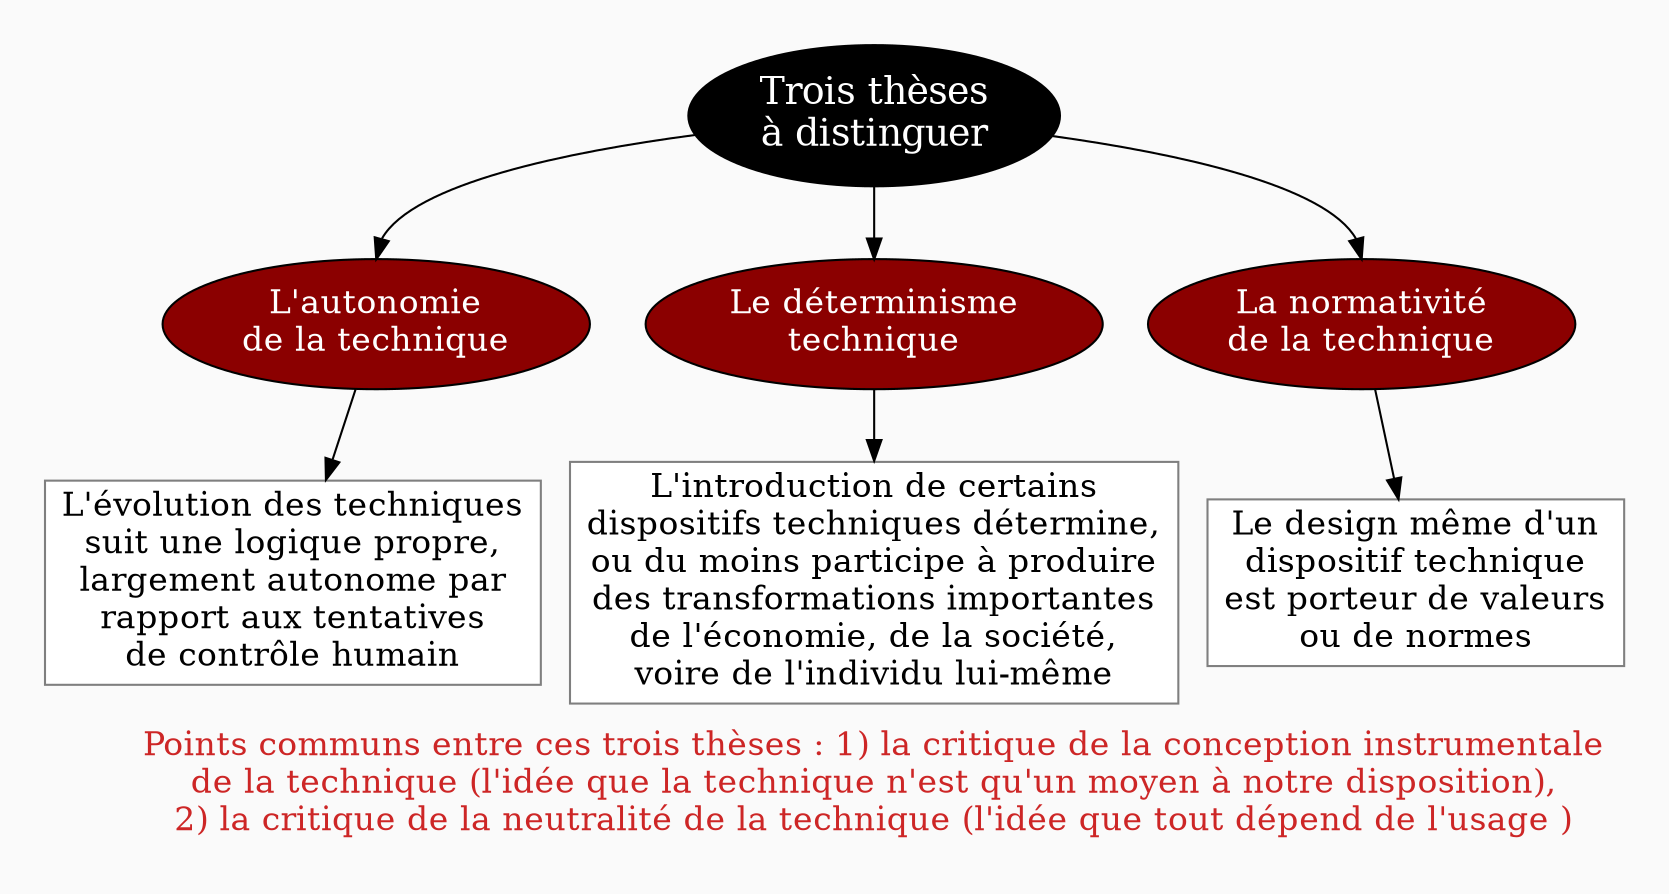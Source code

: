 digraph G {
// Template : diagram
// Usage : cours sur la technique

//rankdir=LR
splines=true
//splines=curved
bgcolor=grey98
pad=0.3
style=filled
edge[minlen=4]
ranksep=0.1
nodesep=0.2 // valeur à changer ?

// NIVEAU 1
node[style=filled; fillcolor=12 ; fontcolor=white ; fontsize=18]
// a1[label=""]
a1[label="Trois thèses
à distinguer"]


// NIVEAU 2
node[style=filled;fillcolor=red4;fontcolor=white; fontsize=16]
// b1[label=""]
a1->{
b1[label="L'autonomie
de la technique"]    
b2[label="Le déterminisme
technique"]
b3[label="La normativité
de la technique"]
}[headport=n]

// NIVEAU 3 (sans intermédiaire)
node [shape=box; style=filled;fillcolor=white;fontcolor=black;color=grey50]
// c1[label=""]
b1->c1
c1[label="L'évolution des techniques
suit une logique propre,
largement autonome par
rapport aux tentatives
de contrôle humain"]
b2->c2
c2[label="L'introduction de certains
dispositifs techniques détermine,
ou du moins participe à produire
des transformations importantes
de l'économie, de la société,
voire de l'individu lui-même"]
b3->c3
c3[label="Le design même d'un
dispositif technique
est porteur de valeurs
ou de normes"]


// INTERMEDIAIRE AVANT NIVEAU 3
node[style=filled;fillcolor=grey78;shape=oval]
// [arrowhead=none]
// bc1[label=""]

// NIVEAU 3 (avec intermédiaire)
node[style="filled";fillcolor=white;shape=box;color=grey50]
// c1[label=""]

// NIVEAU 4
node[style="filled, rounded";fillcolor=white;shape=box;color=grey50]
// d1[label=""]


// ETIQUETTES EN ROUGE
node[shape=plaintext;fontcolor=firebrick3;fillcolor=grey98]
// e1[label=< <B>= Titre</B><BR /><BR />Contenu<BR /> >]
// e1[label=""]
// ->e1[minlen=1;style=invis]
e1[label="Points communs entre ces trois thèses : 1) la critique de la conception instrumentale
de la technique (l'idée que la technique n'est qu'un moyen à notre disposition),
2) la critique de la neutralité de la technique (l'idée que tout dépend de l'usage )"]
{c1,c2,c3}->e1[style=invis,minlen=1]


// Remarques
node[color=blue;shape=box;style=filled;margin=0.07;fontcolor=black;fontsize=13]
edge[color=blue;arrowhead="none";xlabel="";style=dashed]
// r1[label=""]
// {rank=same;->r1}
// {rank=same;r1->[dir=back]}


}
